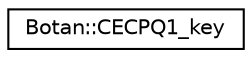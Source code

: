 digraph "Graphical Class Hierarchy"
{
  edge [fontname="Helvetica",fontsize="10",labelfontname="Helvetica",labelfontsize="10"];
  node [fontname="Helvetica",fontsize="10",shape=record];
  rankdir="LR";
  Node0 [label="Botan::CECPQ1_key",height=0.2,width=0.4,color="black", fillcolor="white", style="filled",URL="$class_botan_1_1_c_e_c_p_q1__key.html"];
}
